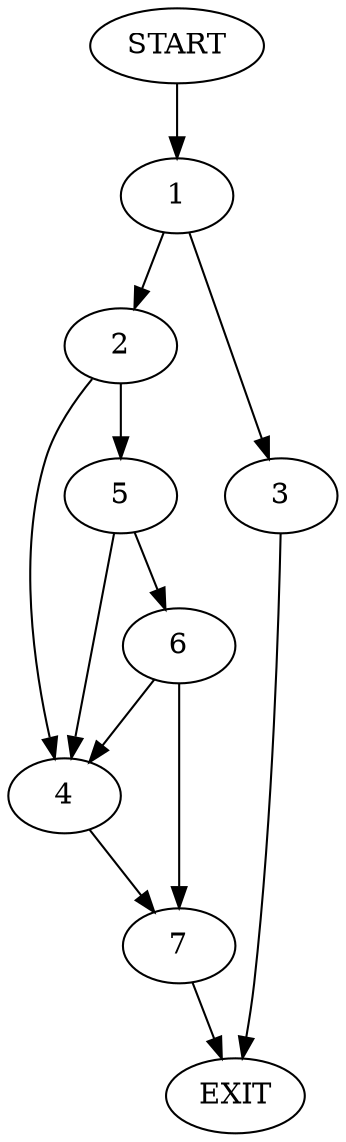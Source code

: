 digraph {
0 [label="START"]
8 [label="EXIT"]
0 -> 1
1 -> 2
1 -> 3
3 -> 8
2 -> 4
2 -> 5
5 -> 4
5 -> 6
4 -> 7
6 -> 7
6 -> 4
7 -> 8
}
